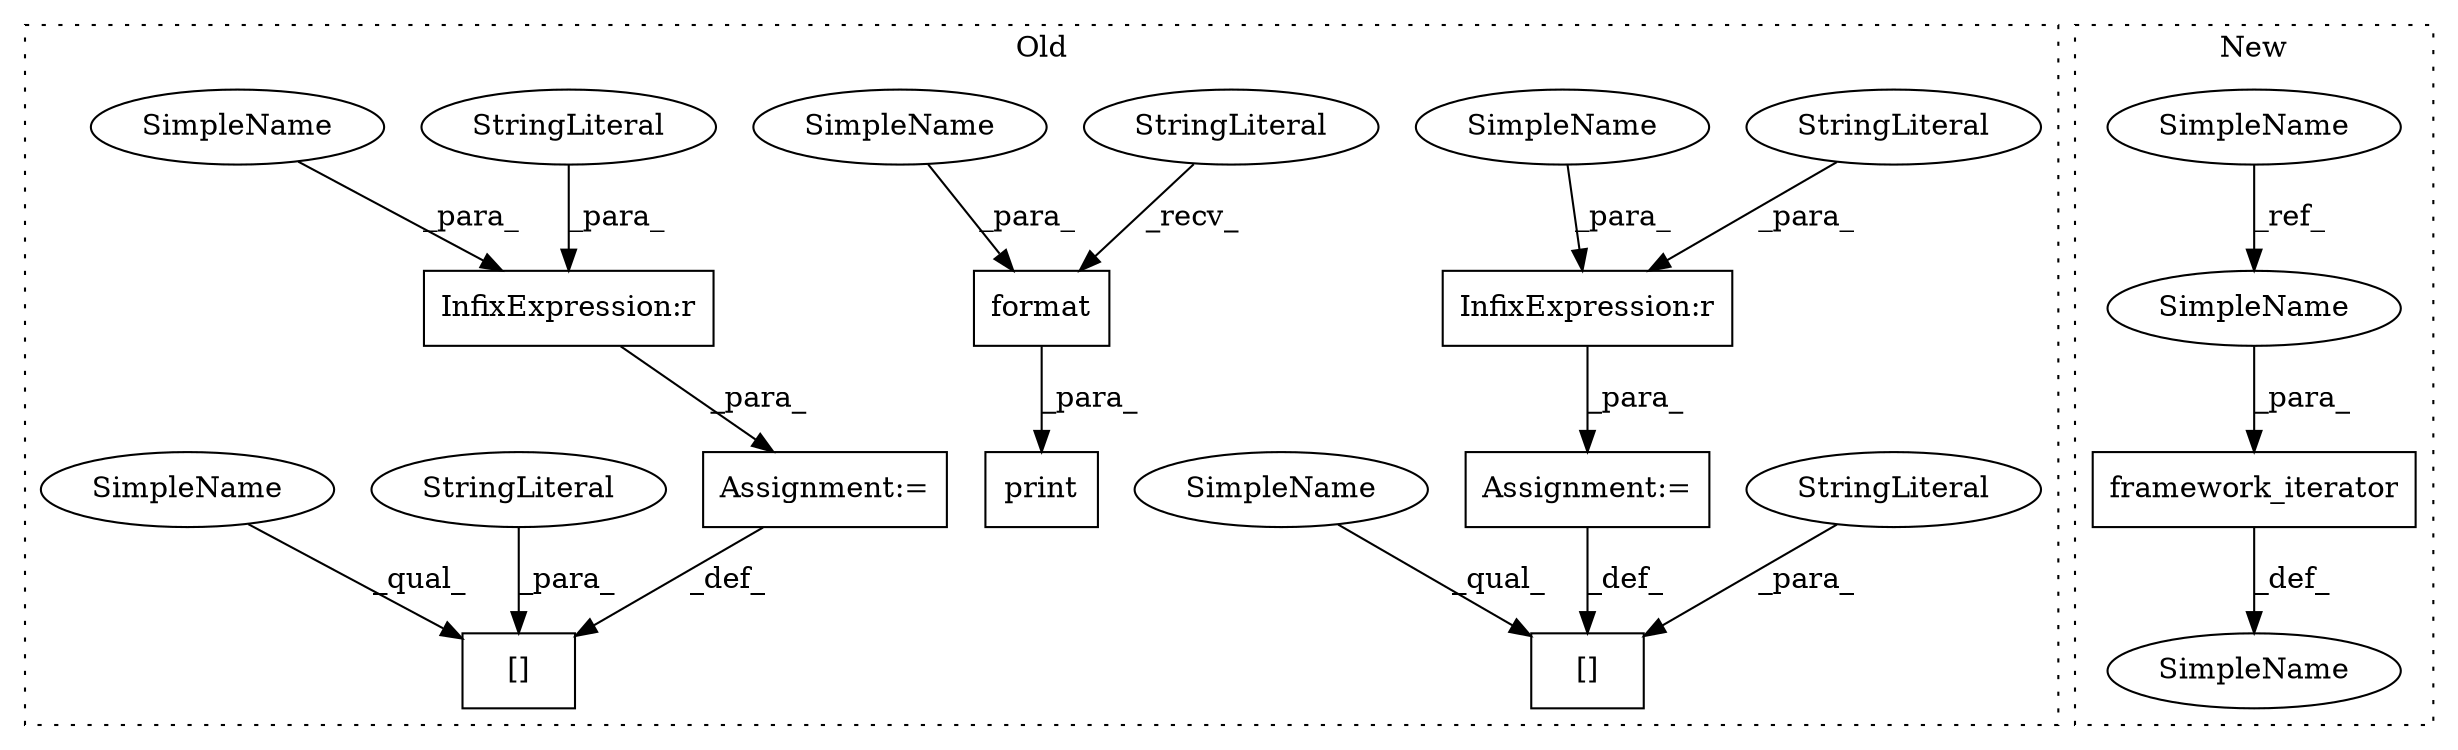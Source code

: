 digraph G {
subgraph cluster0 {
1 [label="format" a="32" s="1927,1940" l="7,1" shape="box"];
3 [label="StringLiteral" a="45" s="1896" l="30" shape="ellipse"];
4 [label="print" a="32" s="1890,1941" l="6,1" shape="box"];
6 [label="InfixExpression:r" a="27" s="2014" l="4" shape="box"];
7 [label="[]" a="2" s="1989,2009" l="7,1" shape="box"];
8 [label="StringLiteral" a="45" s="1996" l="13" shape="ellipse"];
9 [label="StringLiteral" a="45" s="2018" l="7" shape="ellipse"];
11 [label="[]" a="2" s="1950,1964" l="7,1" shape="box"];
12 [label="StringLiteral" a="45" s="1957" l="7" shape="ellipse"];
13 [label="InfixExpression:r" a="27" s="1969" l="4" shape="box"];
14 [label="StringLiteral" a="45" s="1973" l="7" shape="ellipse"];
15 [label="Assignment:=" a="7" s="1965" l="1" shape="box"];
16 [label="Assignment:=" a="7" s="2010" l="1" shape="box"];
17 [label="SimpleName" a="42" s="2012" l="2" shape="ellipse"];
18 [label="SimpleName" a="42" s="1967" l="2" shape="ellipse"];
19 [label="SimpleName" a="42" s="1938" l="2" shape="ellipse"];
21 [label="SimpleName" a="42" s="1950" l="6" shape="ellipse"];
22 [label="SimpleName" a="42" s="1989" l="6" shape="ellipse"];
label = "Old";
style="dotted";
}
subgraph cluster1 {
2 [label="framework_iterator" a="32" s="1667,1692" l="19,1" shape="box"];
5 [label="SimpleName" a="42" s="1662" l="2" shape="ellipse"];
10 [label="SimpleName" a="42" s="1128" l="6" shape="ellipse"];
20 [label="SimpleName" a="42" s="1686" l="6" shape="ellipse"];
label = "New";
style="dotted";
}
1 -> 4 [label="_para_"];
2 -> 5 [label="_def_"];
3 -> 1 [label="_recv_"];
6 -> 16 [label="_para_"];
8 -> 7 [label="_para_"];
9 -> 6 [label="_para_"];
10 -> 20 [label="_ref_"];
12 -> 11 [label="_para_"];
13 -> 15 [label="_para_"];
14 -> 13 [label="_para_"];
15 -> 11 [label="_def_"];
16 -> 7 [label="_def_"];
17 -> 6 [label="_para_"];
18 -> 13 [label="_para_"];
19 -> 1 [label="_para_"];
20 -> 2 [label="_para_"];
21 -> 11 [label="_qual_"];
22 -> 7 [label="_qual_"];
}